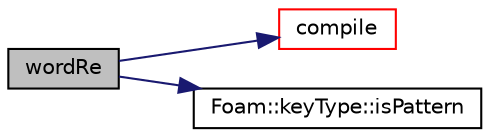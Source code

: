 digraph "wordRe"
{
  bgcolor="transparent";
  edge [fontname="Helvetica",fontsize="10",labelfontname="Helvetica",labelfontsize="10"];
  node [fontname="Helvetica",fontsize="10",shape=record];
  rankdir="LR";
  Node1 [label="wordRe",height=0.2,width=0.4,color="black", fillcolor="grey75", style="filled", fontcolor="black"];
  Node1 -> Node2 [color="midnightblue",fontsize="10",style="solid",fontname="Helvetica"];
  Node2 [label="compile",height=0.2,width=0.4,color="red",URL="$a02874.html#a96e8c1c6ab9a51fe57b4c5a6cccfb0ea",tooltip="Compile the regular expression. "];
  Node1 -> Node3 [color="midnightblue",fontsize="10",style="solid",fontname="Helvetica"];
  Node3 [label="Foam::keyType::isPattern",height=0.2,width=0.4,color="black",URL="$a01229.html#a3376c871d0178131d9d7c06b13f62731",tooltip="Should be treated as a match rather than a literal string. "];
}
